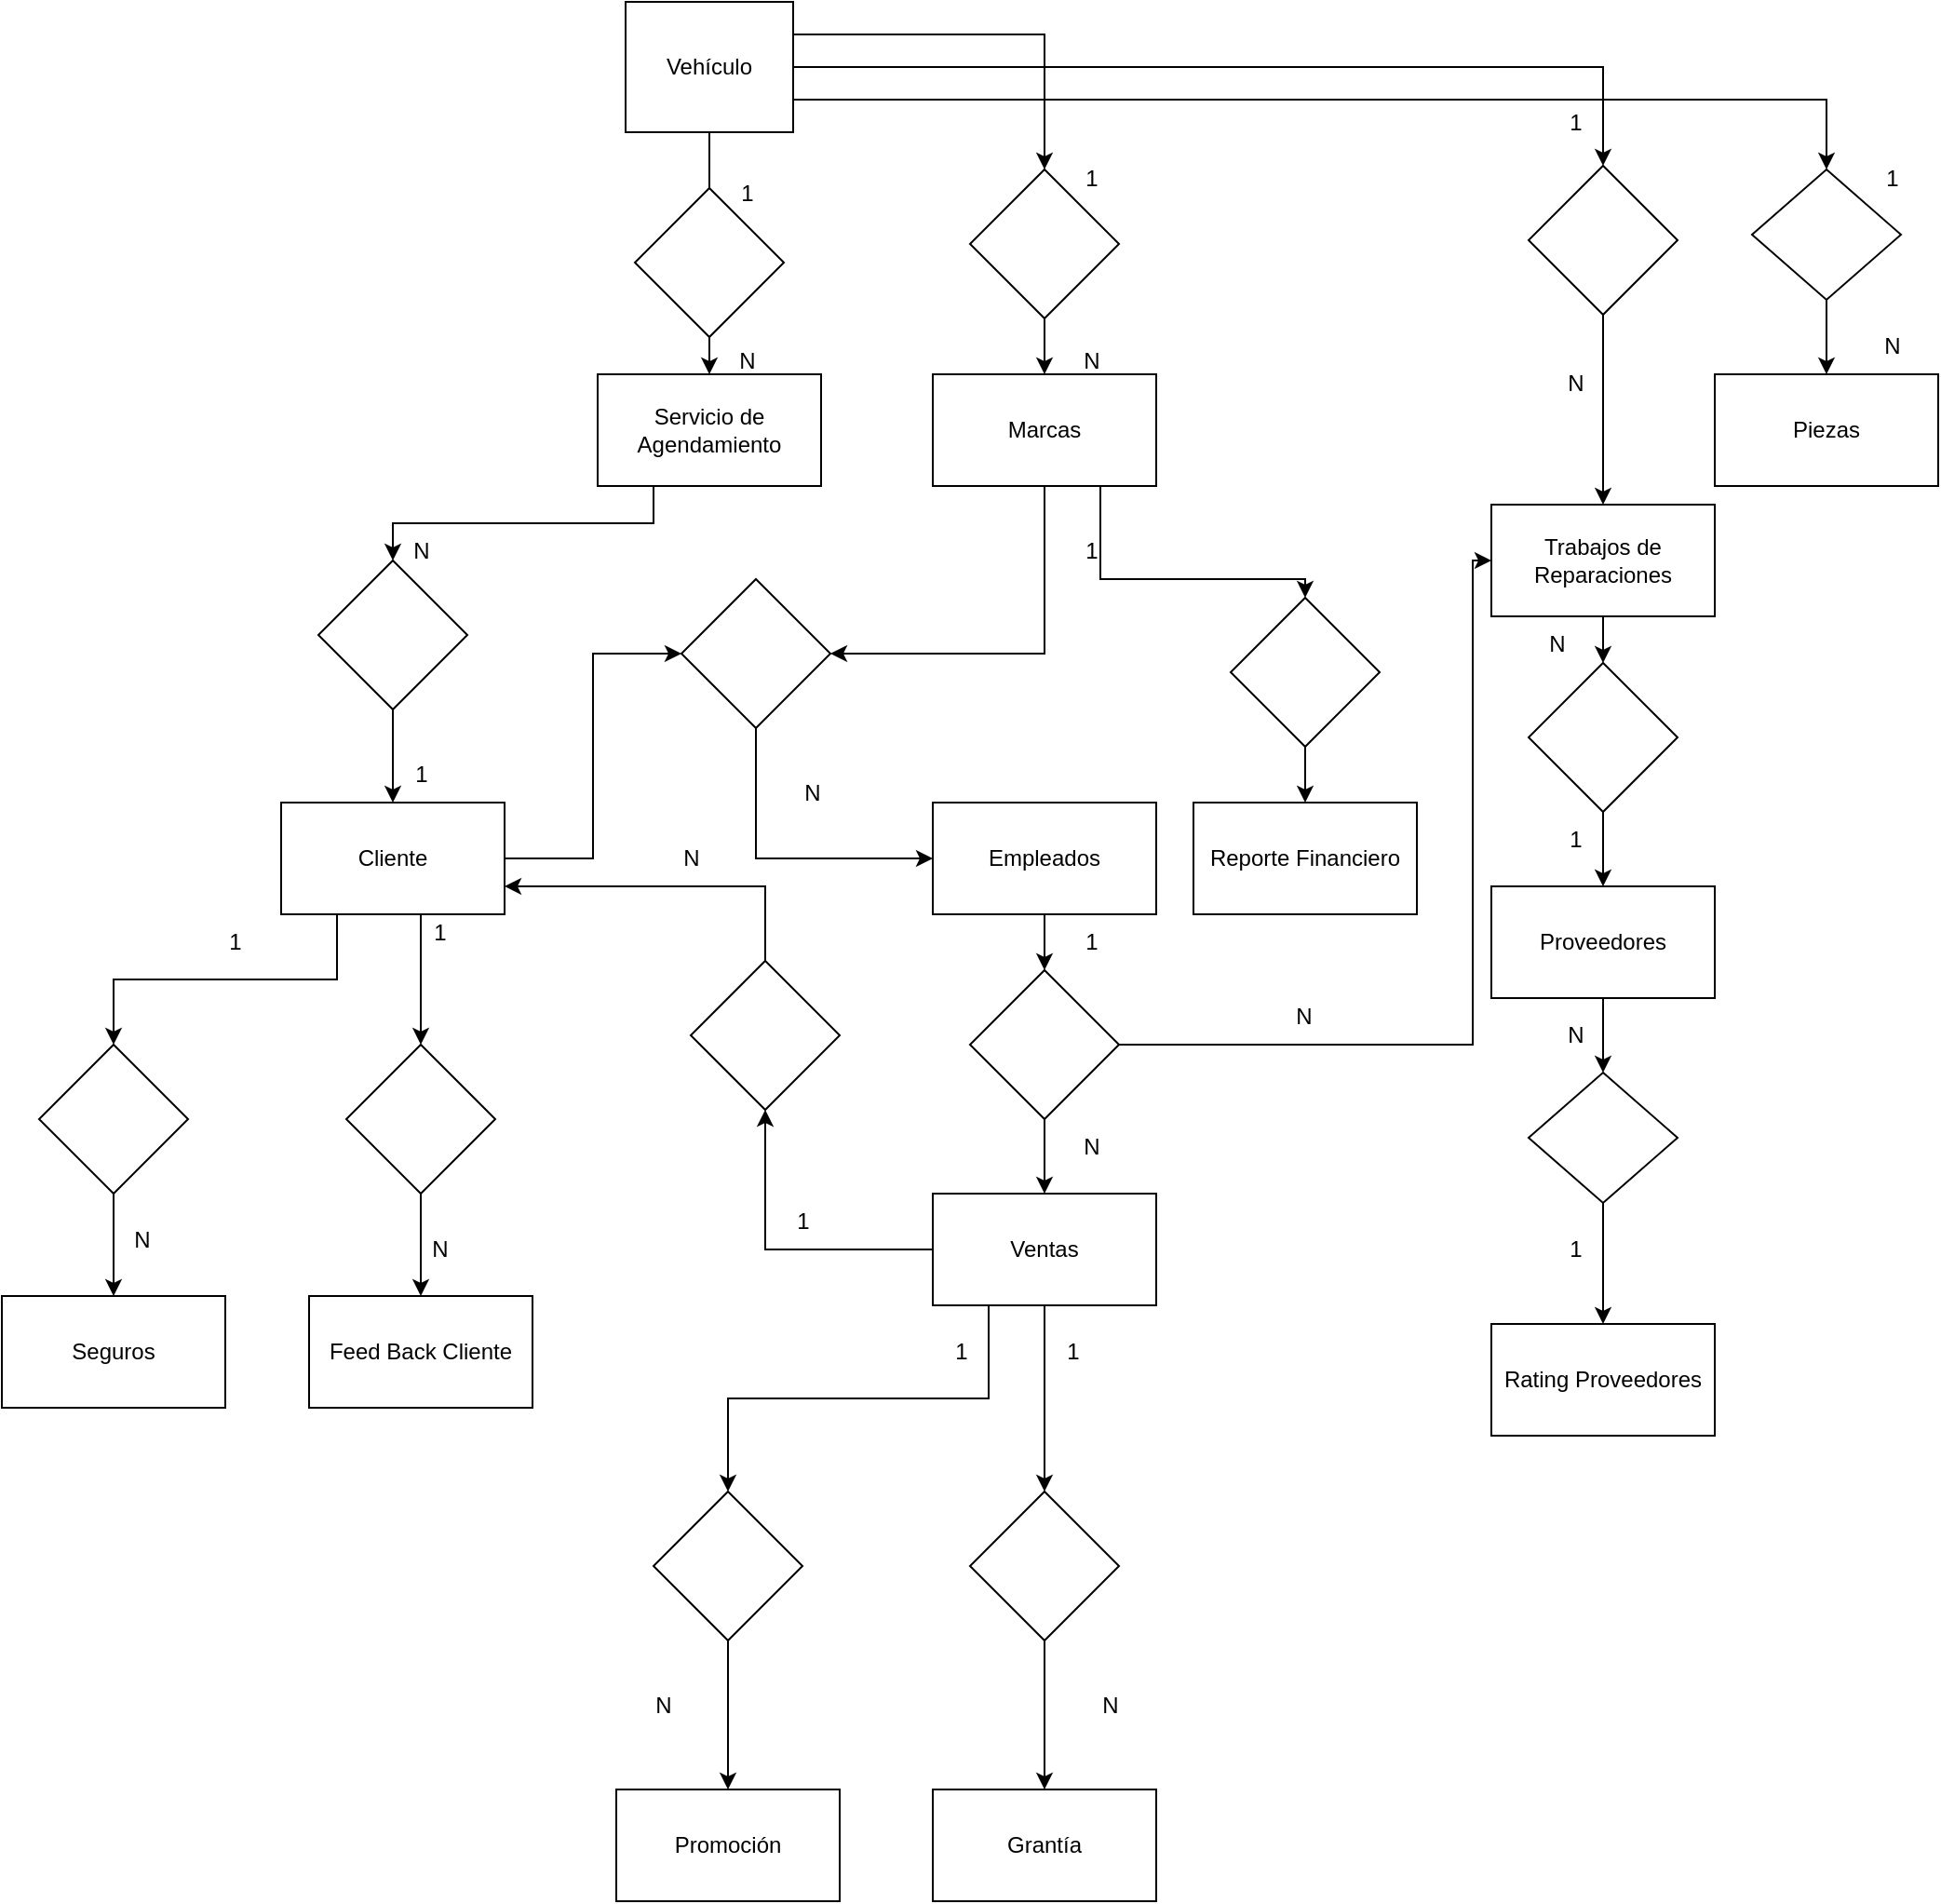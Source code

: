 <mxfile version="24.7.8">
  <diagram name="Página-1" id="RcurYEzzs1K63uRC3h4T">
    <mxGraphModel dx="1861" dy="511" grid="1" gridSize="10" guides="1" tooltips="1" connect="1" arrows="1" fold="1" page="1" pageScale="1" pageWidth="827" pageHeight="1169" math="0" shadow="0">
      <root>
        <mxCell id="0" />
        <mxCell id="1" parent="0" />
        <mxCell id="bE4b3YdhAkr7-SQ0jvC5-12" style="edgeStyle=orthogonalEdgeStyle;rounded=0;orthogonalLoop=1;jettySize=auto;html=1;exitX=1;exitY=0.25;exitDx=0;exitDy=0;entryX=0.5;entryY=0;entryDx=0;entryDy=0;" edge="1" parent="1" source="bE4b3YdhAkr7-SQ0jvC5-1" target="bE4b3YdhAkr7-SQ0jvC5-6">
          <mxGeometry relative="1" as="geometry">
            <mxPoint x="180" y="60" as="targetPoint" />
          </mxGeometry>
        </mxCell>
        <mxCell id="bE4b3YdhAkr7-SQ0jvC5-13" style="edgeStyle=orthogonalEdgeStyle;rounded=0;orthogonalLoop=1;jettySize=auto;html=1;entryX=0.5;entryY=0;entryDx=0;entryDy=0;" edge="1" parent="1" source="bE4b3YdhAkr7-SQ0jvC5-1" target="bE4b3YdhAkr7-SQ0jvC5-5">
          <mxGeometry relative="1" as="geometry" />
        </mxCell>
        <mxCell id="bE4b3YdhAkr7-SQ0jvC5-23" style="edgeStyle=orthogonalEdgeStyle;rounded=0;orthogonalLoop=1;jettySize=auto;html=1;exitX=1;exitY=0.75;exitDx=0;exitDy=0;entryX=0.5;entryY=0;entryDx=0;entryDy=0;" edge="1" parent="1" source="bE4b3YdhAkr7-SQ0jvC5-1" target="bE4b3YdhAkr7-SQ0jvC5-21">
          <mxGeometry relative="1" as="geometry" />
        </mxCell>
        <mxCell id="bE4b3YdhAkr7-SQ0jvC5-1" value="Vehículo" style="rounded=0;whiteSpace=wrap;html=1;" vertex="1" parent="1">
          <mxGeometry x="65" y="10" width="90" height="70" as="geometry" />
        </mxCell>
        <mxCell id="bE4b3YdhAkr7-SQ0jvC5-46" style="edgeStyle=orthogonalEdgeStyle;rounded=0;orthogonalLoop=1;jettySize=auto;html=1;exitX=0.25;exitY=1;exitDx=0;exitDy=0;entryX=0.5;entryY=0;entryDx=0;entryDy=0;" edge="1" parent="1" source="bE4b3YdhAkr7-SQ0jvC5-2" target="bE4b3YdhAkr7-SQ0jvC5-28">
          <mxGeometry relative="1" as="geometry" />
        </mxCell>
        <mxCell id="bE4b3YdhAkr7-SQ0jvC5-2" value="Servicio de Agendamiento" style="rounded=0;whiteSpace=wrap;html=1;" vertex="1" parent="1">
          <mxGeometry x="50" y="210" width="120" height="60" as="geometry" />
        </mxCell>
        <mxCell id="bE4b3YdhAkr7-SQ0jvC5-80" style="edgeStyle=orthogonalEdgeStyle;rounded=0;orthogonalLoop=1;jettySize=auto;html=1;exitX=0.5;exitY=1;exitDx=0;exitDy=0;entryX=1;entryY=0.5;entryDx=0;entryDy=0;" edge="1" parent="1" source="bE4b3YdhAkr7-SQ0jvC5-3" target="bE4b3YdhAkr7-SQ0jvC5-30">
          <mxGeometry relative="1" as="geometry" />
        </mxCell>
        <mxCell id="bE4b3YdhAkr7-SQ0jvC5-120" style="edgeStyle=orthogonalEdgeStyle;rounded=0;orthogonalLoop=1;jettySize=auto;html=1;exitX=0.75;exitY=1;exitDx=0;exitDy=0;" edge="1" parent="1" source="bE4b3YdhAkr7-SQ0jvC5-3" target="bE4b3YdhAkr7-SQ0jvC5-122">
          <mxGeometry relative="1" as="geometry">
            <mxPoint x="370" y="370" as="targetPoint" />
            <Array as="points">
              <mxPoint x="320" y="320" />
              <mxPoint x="430" y="320" />
            </Array>
          </mxGeometry>
        </mxCell>
        <mxCell id="bE4b3YdhAkr7-SQ0jvC5-3" value="Marcas" style="rounded=0;whiteSpace=wrap;html=1;" vertex="1" parent="1">
          <mxGeometry x="230" y="210" width="120" height="60" as="geometry" />
        </mxCell>
        <mxCell id="bE4b3YdhAkr7-SQ0jvC5-49" style="edgeStyle=orthogonalEdgeStyle;rounded=0;orthogonalLoop=1;jettySize=auto;html=1;exitX=0.5;exitY=1;exitDx=0;exitDy=0;entryX=0.5;entryY=0;entryDx=0;entryDy=0;" edge="1" parent="1" source="bE4b3YdhAkr7-SQ0jvC5-4" target="bE4b3YdhAkr7-SQ0jvC5-31">
          <mxGeometry relative="1" as="geometry" />
        </mxCell>
        <mxCell id="bE4b3YdhAkr7-SQ0jvC5-4" value="Trabajos de Reparaciones" style="rounded=0;whiteSpace=wrap;html=1;" vertex="1" parent="1">
          <mxGeometry x="530" y="280" width="120" height="60" as="geometry" />
        </mxCell>
        <mxCell id="bE4b3YdhAkr7-SQ0jvC5-11" style="edgeStyle=orthogonalEdgeStyle;rounded=0;orthogonalLoop=1;jettySize=auto;html=1;entryX=0.5;entryY=0;entryDx=0;entryDy=0;" edge="1" parent="1" source="bE4b3YdhAkr7-SQ0jvC5-5" target="bE4b3YdhAkr7-SQ0jvC5-4">
          <mxGeometry relative="1" as="geometry" />
        </mxCell>
        <mxCell id="bE4b3YdhAkr7-SQ0jvC5-5" value="" style="rhombus;whiteSpace=wrap;html=1;" vertex="1" parent="1">
          <mxGeometry x="550" y="98" width="80" height="80" as="geometry" />
        </mxCell>
        <mxCell id="bE4b3YdhAkr7-SQ0jvC5-10" style="edgeStyle=orthogonalEdgeStyle;rounded=0;orthogonalLoop=1;jettySize=auto;html=1;" edge="1" parent="1" source="bE4b3YdhAkr7-SQ0jvC5-6" target="bE4b3YdhAkr7-SQ0jvC5-3">
          <mxGeometry relative="1" as="geometry" />
        </mxCell>
        <mxCell id="bE4b3YdhAkr7-SQ0jvC5-6" value="" style="rhombus;whiteSpace=wrap;html=1;" vertex="1" parent="1">
          <mxGeometry x="250" y="100" width="80" height="80" as="geometry" />
        </mxCell>
        <mxCell id="bE4b3YdhAkr7-SQ0jvC5-9" style="edgeStyle=orthogonalEdgeStyle;rounded=0;orthogonalLoop=1;jettySize=auto;html=1;exitX=0.5;exitY=1;exitDx=0;exitDy=0;entryX=0.5;entryY=0;entryDx=0;entryDy=0;" edge="1" parent="1" source="bE4b3YdhAkr7-SQ0jvC5-7" target="bE4b3YdhAkr7-SQ0jvC5-2">
          <mxGeometry relative="1" as="geometry" />
        </mxCell>
        <mxCell id="bE4b3YdhAkr7-SQ0jvC5-7" value="" style="rhombus;whiteSpace=wrap;html=1;" vertex="1" parent="1">
          <mxGeometry x="70" y="110" width="80" height="80" as="geometry" />
        </mxCell>
        <mxCell id="bE4b3YdhAkr7-SQ0jvC5-8" value="" style="endArrow=none;html=1;rounded=0;exitX=0.5;exitY=0;exitDx=0;exitDy=0;entryX=0.5;entryY=1;entryDx=0;entryDy=0;" edge="1" parent="1" source="bE4b3YdhAkr7-SQ0jvC5-7" target="bE4b3YdhAkr7-SQ0jvC5-1">
          <mxGeometry width="50" height="50" relative="1" as="geometry">
            <mxPoint x="75" y="130" as="sourcePoint" />
            <mxPoint x="125" y="80" as="targetPoint" />
          </mxGeometry>
        </mxCell>
        <mxCell id="bE4b3YdhAkr7-SQ0jvC5-14" value="1" style="text;html=1;align=center;verticalAlign=middle;resizable=0;points=[];autosize=1;strokeColor=none;fillColor=none;" vertex="1" parent="1">
          <mxGeometry x="115" y="98" width="30" height="30" as="geometry" />
        </mxCell>
        <mxCell id="bE4b3YdhAkr7-SQ0jvC5-15" value="1" style="text;html=1;align=center;verticalAlign=middle;resizable=0;points=[];autosize=1;strokeColor=none;fillColor=none;" vertex="1" parent="1">
          <mxGeometry x="560" y="60" width="30" height="30" as="geometry" />
        </mxCell>
        <mxCell id="bE4b3YdhAkr7-SQ0jvC5-16" value="1" style="text;html=1;align=center;verticalAlign=middle;resizable=0;points=[];autosize=1;strokeColor=none;fillColor=none;" vertex="1" parent="1">
          <mxGeometry x="300" y="90" width="30" height="30" as="geometry" />
        </mxCell>
        <mxCell id="bE4b3YdhAkr7-SQ0jvC5-17" value="N" style="text;html=1;align=center;verticalAlign=middle;resizable=0;points=[];autosize=1;strokeColor=none;fillColor=none;" vertex="1" parent="1">
          <mxGeometry x="115" y="188" width="30" height="30" as="geometry" />
        </mxCell>
        <mxCell id="bE4b3YdhAkr7-SQ0jvC5-18" value="N" style="text;html=1;align=center;verticalAlign=middle;resizable=0;points=[];autosize=1;strokeColor=none;fillColor=none;" vertex="1" parent="1">
          <mxGeometry x="300" y="188" width="30" height="30" as="geometry" />
        </mxCell>
        <mxCell id="bE4b3YdhAkr7-SQ0jvC5-19" value="N" style="text;html=1;align=center;verticalAlign=middle;resizable=0;points=[];autosize=1;strokeColor=none;fillColor=none;" vertex="1" parent="1">
          <mxGeometry x="560" y="200" width="30" height="30" as="geometry" />
        </mxCell>
        <mxCell id="bE4b3YdhAkr7-SQ0jvC5-27" style="edgeStyle=orthogonalEdgeStyle;rounded=0;orthogonalLoop=1;jettySize=auto;html=1;entryX=0.5;entryY=0;entryDx=0;entryDy=0;" edge="1" parent="1" source="bE4b3YdhAkr7-SQ0jvC5-21" target="bE4b3YdhAkr7-SQ0jvC5-24">
          <mxGeometry relative="1" as="geometry" />
        </mxCell>
        <mxCell id="bE4b3YdhAkr7-SQ0jvC5-21" value="" style="rhombus;whiteSpace=wrap;html=1;" vertex="1" parent="1">
          <mxGeometry x="670" y="100" width="80" height="70" as="geometry" />
        </mxCell>
        <mxCell id="bE4b3YdhAkr7-SQ0jvC5-24" value="Piezas" style="rounded=0;whiteSpace=wrap;html=1;" vertex="1" parent="1">
          <mxGeometry x="650" y="210" width="120" height="60" as="geometry" />
        </mxCell>
        <mxCell id="bE4b3YdhAkr7-SQ0jvC5-25" value="1" style="text;html=1;align=center;verticalAlign=middle;resizable=0;points=[];autosize=1;strokeColor=none;fillColor=none;" vertex="1" parent="1">
          <mxGeometry x="730" y="90" width="30" height="30" as="geometry" />
        </mxCell>
        <mxCell id="bE4b3YdhAkr7-SQ0jvC5-26" value="N" style="text;html=1;align=center;verticalAlign=middle;resizable=0;points=[];autosize=1;strokeColor=none;fillColor=none;" vertex="1" parent="1">
          <mxGeometry x="730" y="180" width="30" height="30" as="geometry" />
        </mxCell>
        <mxCell id="bE4b3YdhAkr7-SQ0jvC5-55" style="edgeStyle=orthogonalEdgeStyle;rounded=0;orthogonalLoop=1;jettySize=auto;html=1;entryX=0.5;entryY=0;entryDx=0;entryDy=0;" edge="1" parent="1" source="bE4b3YdhAkr7-SQ0jvC5-28" target="bE4b3YdhAkr7-SQ0jvC5-33">
          <mxGeometry relative="1" as="geometry" />
        </mxCell>
        <mxCell id="bE4b3YdhAkr7-SQ0jvC5-28" value="" style="rhombus;whiteSpace=wrap;html=1;" vertex="1" parent="1">
          <mxGeometry x="-100" y="310" width="80" height="80" as="geometry" />
        </mxCell>
        <mxCell id="bE4b3YdhAkr7-SQ0jvC5-82" style="edgeStyle=orthogonalEdgeStyle;rounded=0;orthogonalLoop=1;jettySize=auto;html=1;exitX=0.5;exitY=1;exitDx=0;exitDy=0;entryX=0;entryY=0.5;entryDx=0;entryDy=0;" edge="1" parent="1" source="bE4b3YdhAkr7-SQ0jvC5-30" target="bE4b3YdhAkr7-SQ0jvC5-35">
          <mxGeometry relative="1" as="geometry" />
        </mxCell>
        <mxCell id="bE4b3YdhAkr7-SQ0jvC5-30" value="" style="rhombus;whiteSpace=wrap;html=1;" vertex="1" parent="1">
          <mxGeometry x="95" y="320" width="80" height="80" as="geometry" />
        </mxCell>
        <mxCell id="bE4b3YdhAkr7-SQ0jvC5-52" style="edgeStyle=orthogonalEdgeStyle;rounded=0;orthogonalLoop=1;jettySize=auto;html=1;exitX=0.5;exitY=1;exitDx=0;exitDy=0;entryX=0.5;entryY=0;entryDx=0;entryDy=0;" edge="1" parent="1" source="bE4b3YdhAkr7-SQ0jvC5-31" target="bE4b3YdhAkr7-SQ0jvC5-36">
          <mxGeometry relative="1" as="geometry" />
        </mxCell>
        <mxCell id="bE4b3YdhAkr7-SQ0jvC5-31" value="" style="rhombus;whiteSpace=wrap;html=1;" vertex="1" parent="1">
          <mxGeometry x="550" y="365" width="80" height="80" as="geometry" />
        </mxCell>
        <mxCell id="bE4b3YdhAkr7-SQ0jvC5-81" style="edgeStyle=orthogonalEdgeStyle;rounded=0;orthogonalLoop=1;jettySize=auto;html=1;exitX=1;exitY=0.5;exitDx=0;exitDy=0;entryX=0;entryY=0.5;entryDx=0;entryDy=0;" edge="1" parent="1" source="bE4b3YdhAkr7-SQ0jvC5-33" target="bE4b3YdhAkr7-SQ0jvC5-30">
          <mxGeometry relative="1" as="geometry" />
        </mxCell>
        <mxCell id="bE4b3YdhAkr7-SQ0jvC5-114" style="edgeStyle=orthogonalEdgeStyle;rounded=0;orthogonalLoop=1;jettySize=auto;html=1;" edge="1" parent="1" source="bE4b3YdhAkr7-SQ0jvC5-33" target="bE4b3YdhAkr7-SQ0jvC5-108">
          <mxGeometry relative="1" as="geometry">
            <Array as="points">
              <mxPoint x="-45" y="520" />
              <mxPoint x="-45" y="520" />
            </Array>
          </mxGeometry>
        </mxCell>
        <mxCell id="bE4b3YdhAkr7-SQ0jvC5-115" style="edgeStyle=orthogonalEdgeStyle;rounded=0;orthogonalLoop=1;jettySize=auto;html=1;exitX=0.25;exitY=1;exitDx=0;exitDy=0;entryX=0.5;entryY=0;entryDx=0;entryDy=0;" edge="1" parent="1" source="bE4b3YdhAkr7-SQ0jvC5-33" target="bE4b3YdhAkr7-SQ0jvC5-109">
          <mxGeometry relative="1" as="geometry" />
        </mxCell>
        <mxCell id="bE4b3YdhAkr7-SQ0jvC5-33" value="Cliente" style="rounded=0;whiteSpace=wrap;html=1;" vertex="1" parent="1">
          <mxGeometry x="-120" y="440" width="120" height="60" as="geometry" />
        </mxCell>
        <mxCell id="bE4b3YdhAkr7-SQ0jvC5-57" style="edgeStyle=orthogonalEdgeStyle;rounded=0;orthogonalLoop=1;jettySize=auto;html=1;exitX=0.5;exitY=1;exitDx=0;exitDy=0;entryX=0.5;entryY=0;entryDx=0;entryDy=0;" edge="1" parent="1" source="bE4b3YdhAkr7-SQ0jvC5-35" target="bE4b3YdhAkr7-SQ0jvC5-41">
          <mxGeometry relative="1" as="geometry" />
        </mxCell>
        <mxCell id="bE4b3YdhAkr7-SQ0jvC5-35" value="Empleados" style="rounded=0;whiteSpace=wrap;html=1;" vertex="1" parent="1">
          <mxGeometry x="230" y="440" width="120" height="60" as="geometry" />
        </mxCell>
        <mxCell id="bE4b3YdhAkr7-SQ0jvC5-85" style="edgeStyle=orthogonalEdgeStyle;rounded=0;orthogonalLoop=1;jettySize=auto;html=1;exitX=0.5;exitY=1;exitDx=0;exitDy=0;entryX=0.5;entryY=0;entryDx=0;entryDy=0;" edge="1" parent="1" source="bE4b3YdhAkr7-SQ0jvC5-36" target="bE4b3YdhAkr7-SQ0jvC5-38">
          <mxGeometry relative="1" as="geometry" />
        </mxCell>
        <mxCell id="bE4b3YdhAkr7-SQ0jvC5-36" value="Proveedores" style="rounded=0;whiteSpace=wrap;html=1;" vertex="1" parent="1">
          <mxGeometry x="530" y="485" width="120" height="60" as="geometry" />
        </mxCell>
        <mxCell id="bE4b3YdhAkr7-SQ0jvC5-86" style="edgeStyle=orthogonalEdgeStyle;rounded=0;orthogonalLoop=1;jettySize=auto;html=1;" edge="1" parent="1" source="bE4b3YdhAkr7-SQ0jvC5-38" target="bE4b3YdhAkr7-SQ0jvC5-39">
          <mxGeometry relative="1" as="geometry" />
        </mxCell>
        <mxCell id="bE4b3YdhAkr7-SQ0jvC5-38" value="" style="rhombus;whiteSpace=wrap;html=1;" vertex="1" parent="1">
          <mxGeometry x="550" y="585" width="80" height="70" as="geometry" />
        </mxCell>
        <mxCell id="bE4b3YdhAkr7-SQ0jvC5-39" value="Rating Proveedores" style="rounded=0;whiteSpace=wrap;html=1;" vertex="1" parent="1">
          <mxGeometry x="530" y="720" width="120" height="60" as="geometry" />
        </mxCell>
        <mxCell id="bE4b3YdhAkr7-SQ0jvC5-91" style="edgeStyle=orthogonalEdgeStyle;rounded=0;orthogonalLoop=1;jettySize=auto;html=1;exitX=0.25;exitY=1;exitDx=0;exitDy=0;entryX=0.5;entryY=0;entryDx=0;entryDy=0;" edge="1" parent="1" source="bE4b3YdhAkr7-SQ0jvC5-40" target="bE4b3YdhAkr7-SQ0jvC5-88">
          <mxGeometry relative="1" as="geometry" />
        </mxCell>
        <mxCell id="bE4b3YdhAkr7-SQ0jvC5-92" style="edgeStyle=orthogonalEdgeStyle;rounded=0;orthogonalLoop=1;jettySize=auto;html=1;exitX=0.5;exitY=1;exitDx=0;exitDy=0;entryX=0.5;entryY=0;entryDx=0;entryDy=0;" edge="1" parent="1" source="bE4b3YdhAkr7-SQ0jvC5-40" target="bE4b3YdhAkr7-SQ0jvC5-89">
          <mxGeometry relative="1" as="geometry" />
        </mxCell>
        <mxCell id="bE4b3YdhAkr7-SQ0jvC5-95" style="edgeStyle=orthogonalEdgeStyle;rounded=0;orthogonalLoop=1;jettySize=auto;html=1;exitX=0;exitY=0.5;exitDx=0;exitDy=0;entryX=0.5;entryY=1;entryDx=0;entryDy=0;" edge="1" parent="1" source="bE4b3YdhAkr7-SQ0jvC5-40" target="bE4b3YdhAkr7-SQ0jvC5-94">
          <mxGeometry relative="1" as="geometry" />
        </mxCell>
        <mxCell id="bE4b3YdhAkr7-SQ0jvC5-40" value="Ventas" style="rounded=0;whiteSpace=wrap;html=1;" vertex="1" parent="1">
          <mxGeometry x="230" y="650" width="120" height="60" as="geometry" />
        </mxCell>
        <mxCell id="bE4b3YdhAkr7-SQ0jvC5-62" style="edgeStyle=orthogonalEdgeStyle;rounded=0;orthogonalLoop=1;jettySize=auto;html=1;" edge="1" parent="1" source="bE4b3YdhAkr7-SQ0jvC5-41" target="bE4b3YdhAkr7-SQ0jvC5-40">
          <mxGeometry relative="1" as="geometry" />
        </mxCell>
        <mxCell id="bE4b3YdhAkr7-SQ0jvC5-125" style="edgeStyle=orthogonalEdgeStyle;rounded=0;orthogonalLoop=1;jettySize=auto;html=1;exitX=1;exitY=0.5;exitDx=0;exitDy=0;entryX=0;entryY=0.5;entryDx=0;entryDy=0;" edge="1" parent="1" source="bE4b3YdhAkr7-SQ0jvC5-41" target="bE4b3YdhAkr7-SQ0jvC5-4">
          <mxGeometry relative="1" as="geometry">
            <Array as="points">
              <mxPoint x="520" y="570" />
              <mxPoint x="520" y="310" />
            </Array>
          </mxGeometry>
        </mxCell>
        <mxCell id="bE4b3YdhAkr7-SQ0jvC5-41" value="" style="rhombus;whiteSpace=wrap;html=1;" vertex="1" parent="1">
          <mxGeometry x="250" y="530" width="80" height="80" as="geometry" />
        </mxCell>
        <mxCell id="bE4b3YdhAkr7-SQ0jvC5-64" value="N" style="text;html=1;align=center;verticalAlign=middle;resizable=0;points=[];autosize=1;strokeColor=none;fillColor=none;" vertex="1" parent="1">
          <mxGeometry x="-60" y="290" width="30" height="30" as="geometry" />
        </mxCell>
        <mxCell id="bE4b3YdhAkr7-SQ0jvC5-69" value="1" style="text;html=1;align=center;verticalAlign=middle;resizable=0;points=[];autosize=1;strokeColor=none;fillColor=none;" vertex="1" parent="1">
          <mxGeometry x="300" y="290" width="30" height="30" as="geometry" />
        </mxCell>
        <mxCell id="bE4b3YdhAkr7-SQ0jvC5-70" value="1" style="text;html=1;align=center;verticalAlign=middle;resizable=0;points=[];autosize=1;strokeColor=none;fillColor=none;" vertex="1" parent="1">
          <mxGeometry x="300" y="500" width="30" height="30" as="geometry" />
        </mxCell>
        <mxCell id="bE4b3YdhAkr7-SQ0jvC5-71" value="N" style="text;html=1;align=center;verticalAlign=middle;resizable=0;points=[];autosize=1;strokeColor=none;fillColor=none;" vertex="1" parent="1">
          <mxGeometry x="150" y="420" width="30" height="30" as="geometry" />
        </mxCell>
        <mxCell id="bE4b3YdhAkr7-SQ0jvC5-72" value="N" style="text;html=1;align=center;verticalAlign=middle;resizable=0;points=[];autosize=1;strokeColor=none;fillColor=none;" vertex="1" parent="1">
          <mxGeometry x="300" y="610" width="30" height="30" as="geometry" />
        </mxCell>
        <mxCell id="bE4b3YdhAkr7-SQ0jvC5-73" value="1" style="text;html=1;align=center;verticalAlign=middle;resizable=0;points=[];autosize=1;strokeColor=none;fillColor=none;" vertex="1" parent="1">
          <mxGeometry x="560" y="665" width="30" height="30" as="geometry" />
        </mxCell>
        <mxCell id="bE4b3YdhAkr7-SQ0jvC5-74" value="N" style="text;html=1;align=center;verticalAlign=middle;resizable=0;points=[];autosize=1;strokeColor=none;fillColor=none;" vertex="1" parent="1">
          <mxGeometry x="560" y="550" width="30" height="30" as="geometry" />
        </mxCell>
        <mxCell id="bE4b3YdhAkr7-SQ0jvC5-77" value="1" style="text;html=1;align=center;verticalAlign=middle;resizable=0;points=[];autosize=1;strokeColor=none;fillColor=none;" vertex="1" parent="1">
          <mxGeometry x="-60" y="410" width="30" height="30" as="geometry" />
        </mxCell>
        <mxCell id="bE4b3YdhAkr7-SQ0jvC5-83" value="N" style="text;html=1;align=center;verticalAlign=middle;resizable=0;points=[];autosize=1;strokeColor=none;fillColor=none;" vertex="1" parent="1">
          <mxGeometry x="550" y="340" width="30" height="30" as="geometry" />
        </mxCell>
        <mxCell id="bE4b3YdhAkr7-SQ0jvC5-84" value="1" style="text;html=1;align=center;verticalAlign=middle;resizable=0;points=[];autosize=1;strokeColor=none;fillColor=none;" vertex="1" parent="1">
          <mxGeometry x="560" y="445" width="30" height="30" as="geometry" />
        </mxCell>
        <mxCell id="bE4b3YdhAkr7-SQ0jvC5-105" style="edgeStyle=orthogonalEdgeStyle;rounded=0;orthogonalLoop=1;jettySize=auto;html=1;exitX=0.5;exitY=1;exitDx=0;exitDy=0;" edge="1" parent="1" source="bE4b3YdhAkr7-SQ0jvC5-88" target="bE4b3YdhAkr7-SQ0jvC5-104">
          <mxGeometry relative="1" as="geometry" />
        </mxCell>
        <mxCell id="bE4b3YdhAkr7-SQ0jvC5-88" value="" style="rhombus;whiteSpace=wrap;html=1;" vertex="1" parent="1">
          <mxGeometry x="80" y="810" width="80" height="80" as="geometry" />
        </mxCell>
        <mxCell id="bE4b3YdhAkr7-SQ0jvC5-106" style="edgeStyle=orthogonalEdgeStyle;rounded=0;orthogonalLoop=1;jettySize=auto;html=1;entryX=0.5;entryY=0;entryDx=0;entryDy=0;" edge="1" parent="1" source="bE4b3YdhAkr7-SQ0jvC5-89" target="bE4b3YdhAkr7-SQ0jvC5-103">
          <mxGeometry relative="1" as="geometry" />
        </mxCell>
        <mxCell id="bE4b3YdhAkr7-SQ0jvC5-89" value="" style="rhombus;whiteSpace=wrap;html=1;" vertex="1" parent="1">
          <mxGeometry x="250" y="810" width="80" height="80" as="geometry" />
        </mxCell>
        <mxCell id="bE4b3YdhAkr7-SQ0jvC5-107" style="edgeStyle=orthogonalEdgeStyle;rounded=0;orthogonalLoop=1;jettySize=auto;html=1;entryX=1;entryY=0.75;entryDx=0;entryDy=0;" edge="1" parent="1" source="bE4b3YdhAkr7-SQ0jvC5-94" target="bE4b3YdhAkr7-SQ0jvC5-33">
          <mxGeometry relative="1" as="geometry">
            <Array as="points">
              <mxPoint x="140" y="485" />
            </Array>
          </mxGeometry>
        </mxCell>
        <mxCell id="bE4b3YdhAkr7-SQ0jvC5-94" value="" style="rhombus;whiteSpace=wrap;html=1;" vertex="1" parent="1">
          <mxGeometry x="100" y="525" width="80" height="80" as="geometry" />
        </mxCell>
        <mxCell id="bE4b3YdhAkr7-SQ0jvC5-97" value="1" style="text;html=1;align=center;verticalAlign=middle;resizable=0;points=[];autosize=1;strokeColor=none;fillColor=none;" vertex="1" parent="1">
          <mxGeometry x="145" y="650" width="30" height="30" as="geometry" />
        </mxCell>
        <mxCell id="bE4b3YdhAkr7-SQ0jvC5-98" value="1" style="text;html=1;align=center;verticalAlign=middle;resizable=0;points=[];autosize=1;strokeColor=none;fillColor=none;" vertex="1" parent="1">
          <mxGeometry x="230" y="720" width="30" height="30" as="geometry" />
        </mxCell>
        <mxCell id="bE4b3YdhAkr7-SQ0jvC5-99" value="1" style="text;html=1;align=center;verticalAlign=middle;resizable=0;points=[];autosize=1;strokeColor=none;fillColor=none;" vertex="1" parent="1">
          <mxGeometry x="290" y="720" width="30" height="30" as="geometry" />
        </mxCell>
        <mxCell id="bE4b3YdhAkr7-SQ0jvC5-100" value="N" style="text;html=1;align=center;verticalAlign=middle;resizable=0;points=[];autosize=1;strokeColor=none;fillColor=none;" vertex="1" parent="1">
          <mxGeometry x="85" y="455" width="30" height="30" as="geometry" />
        </mxCell>
        <mxCell id="bE4b3YdhAkr7-SQ0jvC5-101" value="N" style="text;html=1;align=center;verticalAlign=middle;resizable=0;points=[];autosize=1;strokeColor=none;fillColor=none;" vertex="1" parent="1">
          <mxGeometry x="70" y="910" width="30" height="30" as="geometry" />
        </mxCell>
        <mxCell id="bE4b3YdhAkr7-SQ0jvC5-102" value="N" style="text;html=1;align=center;verticalAlign=middle;resizable=0;points=[];autosize=1;strokeColor=none;fillColor=none;" vertex="1" parent="1">
          <mxGeometry x="310" y="910" width="30" height="30" as="geometry" />
        </mxCell>
        <mxCell id="bE4b3YdhAkr7-SQ0jvC5-103" value="Grantía" style="rounded=0;whiteSpace=wrap;html=1;" vertex="1" parent="1">
          <mxGeometry x="230" y="970" width="120" height="60" as="geometry" />
        </mxCell>
        <mxCell id="bE4b3YdhAkr7-SQ0jvC5-104" value="Promoción" style="rounded=0;whiteSpace=wrap;html=1;" vertex="1" parent="1">
          <mxGeometry x="60" y="970" width="120" height="60" as="geometry" />
        </mxCell>
        <mxCell id="bE4b3YdhAkr7-SQ0jvC5-112" style="edgeStyle=orthogonalEdgeStyle;rounded=0;orthogonalLoop=1;jettySize=auto;html=1;" edge="1" parent="1" source="bE4b3YdhAkr7-SQ0jvC5-108" target="bE4b3YdhAkr7-SQ0jvC5-110">
          <mxGeometry relative="1" as="geometry" />
        </mxCell>
        <mxCell id="bE4b3YdhAkr7-SQ0jvC5-108" value="" style="rhombus;whiteSpace=wrap;html=1;" vertex="1" parent="1">
          <mxGeometry x="-85" y="570" width="80" height="80" as="geometry" />
        </mxCell>
        <mxCell id="bE4b3YdhAkr7-SQ0jvC5-113" style="edgeStyle=orthogonalEdgeStyle;rounded=0;orthogonalLoop=1;jettySize=auto;html=1;" edge="1" parent="1" source="bE4b3YdhAkr7-SQ0jvC5-109" target="bE4b3YdhAkr7-SQ0jvC5-111">
          <mxGeometry relative="1" as="geometry" />
        </mxCell>
        <mxCell id="bE4b3YdhAkr7-SQ0jvC5-109" value="" style="rhombus;whiteSpace=wrap;html=1;" vertex="1" parent="1">
          <mxGeometry x="-250" y="570" width="80" height="80" as="geometry" />
        </mxCell>
        <mxCell id="bE4b3YdhAkr7-SQ0jvC5-110" value="Feed Back Cliente" style="rounded=0;whiteSpace=wrap;html=1;" vertex="1" parent="1">
          <mxGeometry x="-105" y="705" width="120" height="60" as="geometry" />
        </mxCell>
        <mxCell id="bE4b3YdhAkr7-SQ0jvC5-111" value="Seguros" style="rounded=0;whiteSpace=wrap;html=1;" vertex="1" parent="1">
          <mxGeometry x="-270" y="705" width="120" height="60" as="geometry" />
        </mxCell>
        <mxCell id="bE4b3YdhAkr7-SQ0jvC5-116" value="1" style="text;html=1;align=center;verticalAlign=middle;resizable=0;points=[];autosize=1;strokeColor=none;fillColor=none;" vertex="1" parent="1">
          <mxGeometry x="-50" y="495" width="30" height="30" as="geometry" />
        </mxCell>
        <mxCell id="bE4b3YdhAkr7-SQ0jvC5-117" value="1" style="text;html=1;align=center;verticalAlign=middle;resizable=0;points=[];autosize=1;strokeColor=none;fillColor=none;" vertex="1" parent="1">
          <mxGeometry x="-160" y="500" width="30" height="30" as="geometry" />
        </mxCell>
        <mxCell id="bE4b3YdhAkr7-SQ0jvC5-118" value="N" style="text;html=1;align=center;verticalAlign=middle;resizable=0;points=[];autosize=1;strokeColor=none;fillColor=none;" vertex="1" parent="1">
          <mxGeometry x="-50" y="665" width="30" height="30" as="geometry" />
        </mxCell>
        <mxCell id="bE4b3YdhAkr7-SQ0jvC5-119" value="N" style="text;html=1;align=center;verticalAlign=middle;resizable=0;points=[];autosize=1;strokeColor=none;fillColor=none;" vertex="1" parent="1">
          <mxGeometry x="-210" y="660" width="30" height="30" as="geometry" />
        </mxCell>
        <mxCell id="bE4b3YdhAkr7-SQ0jvC5-124" style="edgeStyle=orthogonalEdgeStyle;rounded=0;orthogonalLoop=1;jettySize=auto;html=1;exitX=0.5;exitY=1;exitDx=0;exitDy=0;entryX=0.5;entryY=0;entryDx=0;entryDy=0;" edge="1" parent="1" source="bE4b3YdhAkr7-SQ0jvC5-122" target="bE4b3YdhAkr7-SQ0jvC5-123">
          <mxGeometry relative="1" as="geometry" />
        </mxCell>
        <mxCell id="bE4b3YdhAkr7-SQ0jvC5-122" value="" style="rhombus;whiteSpace=wrap;html=1;" vertex="1" parent="1">
          <mxGeometry x="390" y="330" width="80" height="80" as="geometry" />
        </mxCell>
        <mxCell id="bE4b3YdhAkr7-SQ0jvC5-123" value="Reporte Financiero" style="rounded=0;whiteSpace=wrap;html=1;" vertex="1" parent="1">
          <mxGeometry x="370" y="440" width="120" height="60" as="geometry" />
        </mxCell>
        <mxCell id="bE4b3YdhAkr7-SQ0jvC5-126" value="N" style="text;html=1;align=center;verticalAlign=middle;resizable=0;points=[];autosize=1;strokeColor=none;fillColor=none;" vertex="1" parent="1">
          <mxGeometry x="414" y="540" width="30" height="30" as="geometry" />
        </mxCell>
      </root>
    </mxGraphModel>
  </diagram>
</mxfile>
